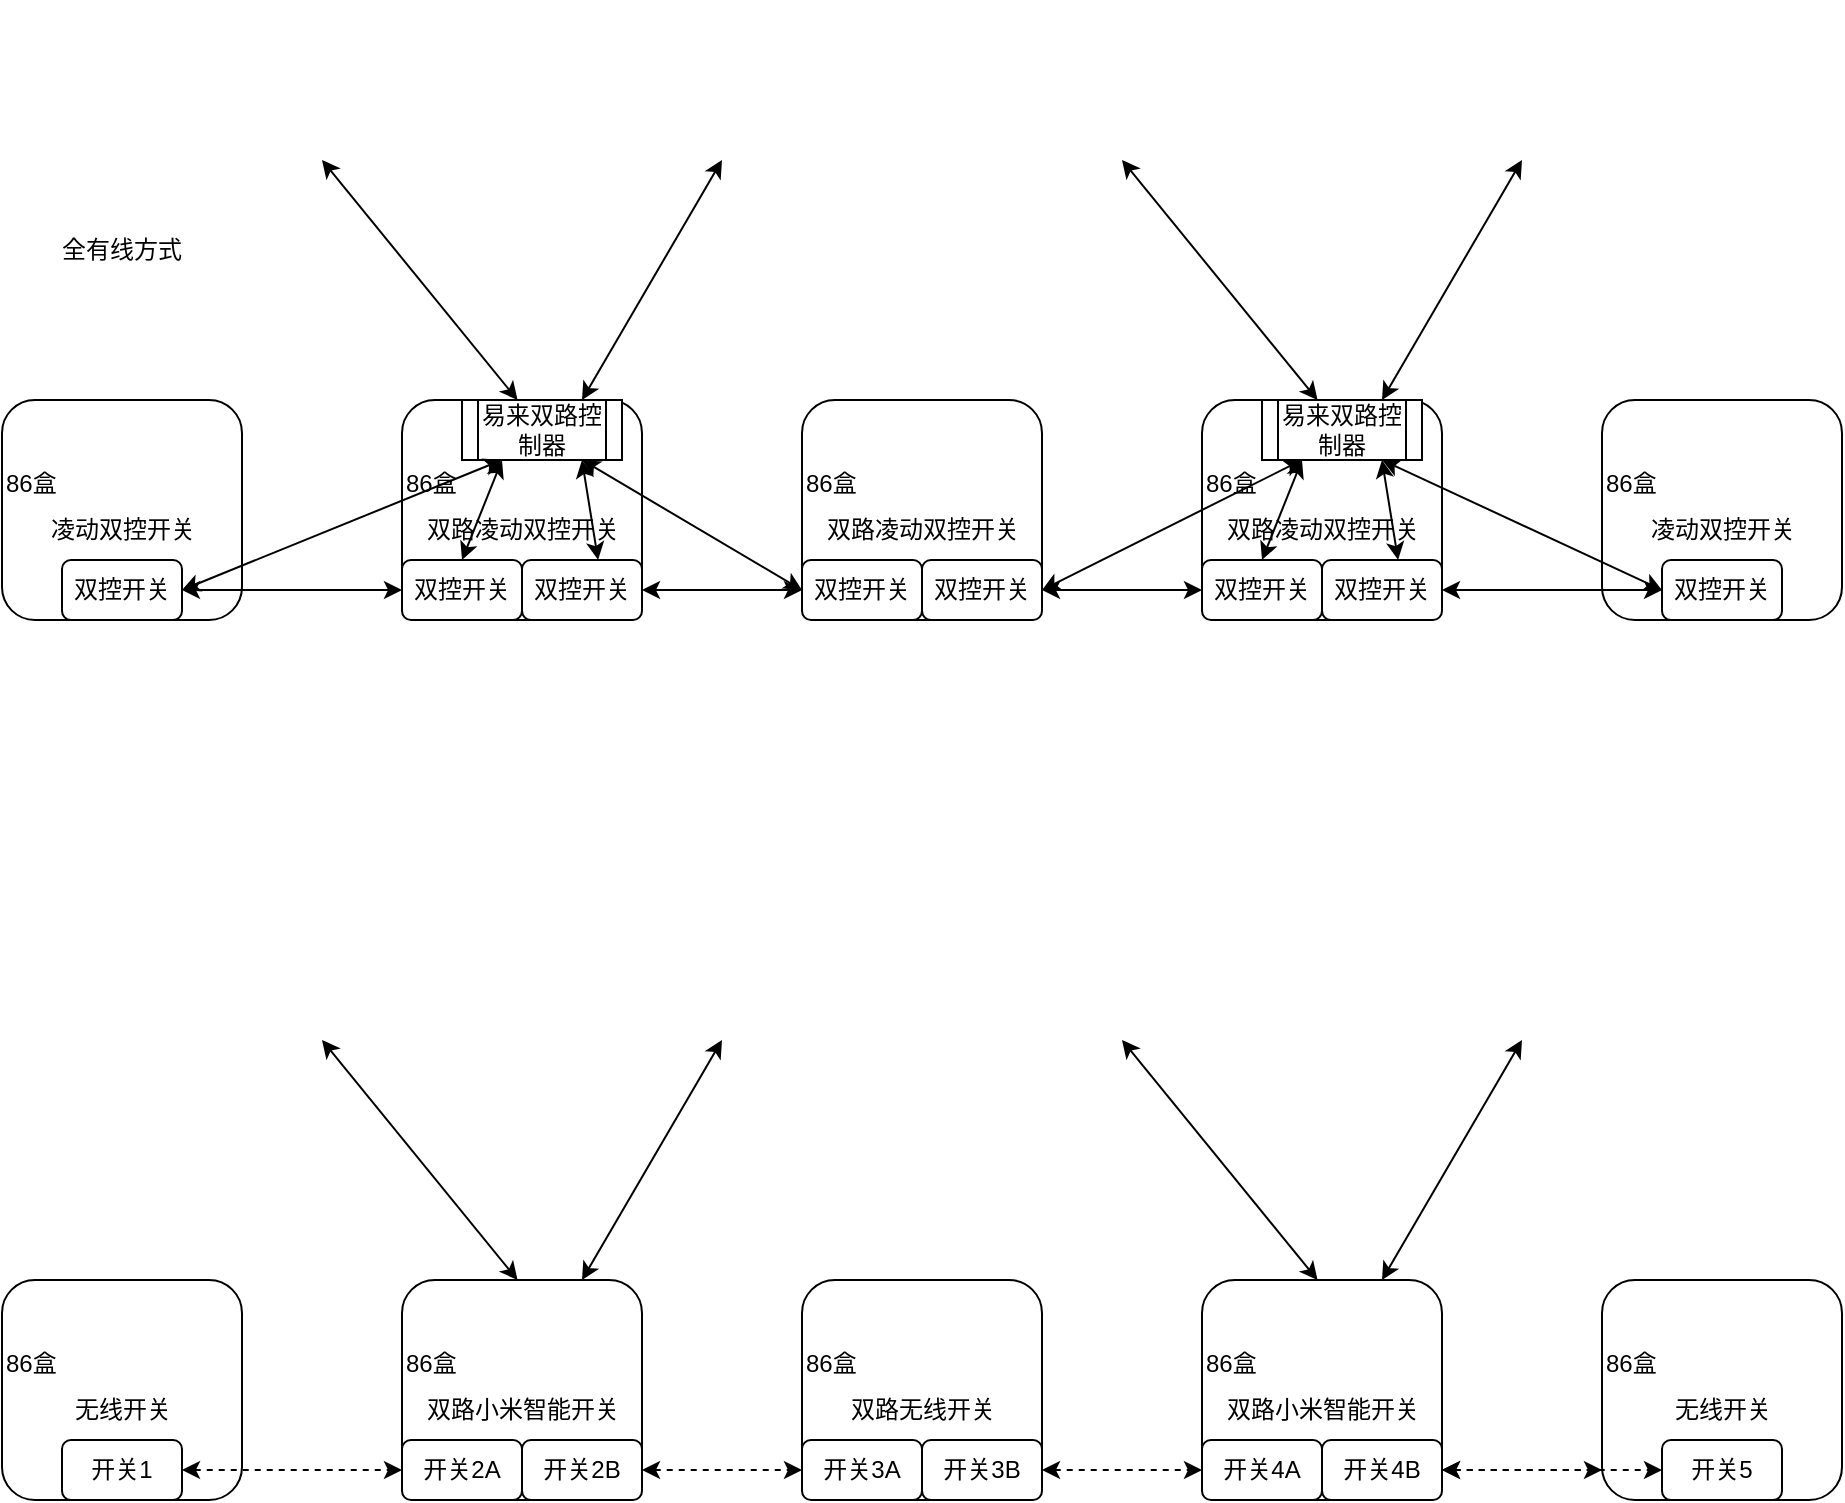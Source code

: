 <mxfile version="20.5.3" type="github">
  <diagram id="C55GAdEgixcBntScY-7r" name="第 1 页">
    <mxGraphModel dx="1453" dy="962" grid="1" gridSize="10" guides="1" tooltips="1" connect="1" arrows="1" fold="1" page="1" pageScale="1" pageWidth="827" pageHeight="1169" math="0" shadow="0">
      <root>
        <mxCell id="0" />
        <mxCell id="1" parent="0" />
        <mxCell id="GCaUtwYMzPnIk7fHXFFh-43" value="" style="group" parent="1" vertex="1" connectable="0">
          <mxGeometry y="400" width="120" height="110" as="geometry" />
        </mxCell>
        <mxCell id="GCaUtwYMzPnIk7fHXFFh-23" value="&lt;p&gt;86盒&lt;/p&gt;&lt;p&gt;&lt;br&gt;&lt;/p&gt;" style="rounded=1;whiteSpace=wrap;html=1;align=left;" parent="GCaUtwYMzPnIk7fHXFFh-43" vertex="1">
          <mxGeometry width="120" height="110" as="geometry" />
        </mxCell>
        <mxCell id="GCaUtwYMzPnIk7fHXFFh-28" value="双控开关" style="rounded=1;whiteSpace=wrap;html=1;" parent="GCaUtwYMzPnIk7fHXFFh-43" vertex="1">
          <mxGeometry x="30" y="80" width="60" height="30" as="geometry" />
        </mxCell>
        <mxCell id="GCaUtwYMzPnIk7fHXFFh-32" value="凌动双控开关" style="text;html=1;align=center;verticalAlign=middle;resizable=0;points=[];autosize=1;strokeColor=none;fillColor=none;" parent="GCaUtwYMzPnIk7fHXFFh-43" vertex="1">
          <mxGeometry x="10" y="50" width="100" height="30" as="geometry" />
        </mxCell>
        <mxCell id="GCaUtwYMzPnIk7fHXFFh-52" value="" style="group" parent="1" vertex="1" connectable="0">
          <mxGeometry x="800" y="400" width="120" height="110" as="geometry" />
        </mxCell>
        <mxCell id="GCaUtwYMzPnIk7fHXFFh-53" value="&lt;p&gt;86盒&lt;/p&gt;&lt;p&gt;&lt;br&gt;&lt;/p&gt;" style="rounded=1;whiteSpace=wrap;html=1;align=left;" parent="GCaUtwYMzPnIk7fHXFFh-52" vertex="1">
          <mxGeometry width="120" height="110" as="geometry" />
        </mxCell>
        <mxCell id="GCaUtwYMzPnIk7fHXFFh-54" value="双控开关" style="rounded=1;whiteSpace=wrap;html=1;" parent="GCaUtwYMzPnIk7fHXFFh-52" vertex="1">
          <mxGeometry x="30" y="80" width="60" height="30" as="geometry" />
        </mxCell>
        <mxCell id="GCaUtwYMzPnIk7fHXFFh-55" value="凌动双控开关" style="text;html=1;align=center;verticalAlign=middle;resizable=0;points=[];autosize=1;strokeColor=none;fillColor=none;" parent="GCaUtwYMzPnIk7fHXFFh-52" vertex="1">
          <mxGeometry x="10" y="50" width="100" height="30" as="geometry" />
        </mxCell>
        <mxCell id="GCaUtwYMzPnIk7fHXFFh-64" value="" style="group" parent="1" vertex="1" connectable="0">
          <mxGeometry x="400" y="400" width="120" height="110" as="geometry" />
        </mxCell>
        <mxCell id="GCaUtwYMzPnIk7fHXFFh-57" value="&lt;p&gt;86盒&lt;/p&gt;&lt;p&gt;&lt;br&gt;&lt;/p&gt;" style="rounded=1;whiteSpace=wrap;html=1;align=left;" parent="GCaUtwYMzPnIk7fHXFFh-64" vertex="1">
          <mxGeometry width="120" height="110" as="geometry" />
        </mxCell>
        <mxCell id="GCaUtwYMzPnIk7fHXFFh-59" value="双控开关" style="rounded=1;whiteSpace=wrap;html=1;" parent="GCaUtwYMzPnIk7fHXFFh-64" vertex="1">
          <mxGeometry y="80" width="60" height="30" as="geometry" />
        </mxCell>
        <mxCell id="GCaUtwYMzPnIk7fHXFFh-60" value="双控开关" style="rounded=1;whiteSpace=wrap;html=1;" parent="GCaUtwYMzPnIk7fHXFFh-64" vertex="1">
          <mxGeometry x="60" y="80" width="60" height="30" as="geometry" />
        </mxCell>
        <mxCell id="GCaUtwYMzPnIk7fHXFFh-61" value="双路凌动双控开关" style="text;html=1;align=center;verticalAlign=middle;resizable=0;points=[];autosize=1;strokeColor=none;fillColor=none;" parent="GCaUtwYMzPnIk7fHXFFh-64" vertex="1">
          <mxGeometry y="50" width="120" height="30" as="geometry" />
        </mxCell>
        <mxCell id="GCaUtwYMzPnIk7fHXFFh-66" value="" style="group" parent="1" vertex="1" connectable="0">
          <mxGeometry x="120" y="200" width="280" height="310" as="geometry" />
        </mxCell>
        <mxCell id="GCaUtwYMzPnIk7fHXFFh-2" value="" style="shape=image;html=1;verticalAlign=top;verticalLabelPosition=bottom;labelBackgroundColor=#ffffff;imageAspect=0;aspect=fixed;image=https://cdn1.iconfinder.com/data/icons/ui-essential-17/32/UI_Essential_Outline_1_essential-app-ui-creative-idea-lamp-128.png" parent="GCaUtwYMzPnIk7fHXFFh-66" vertex="1">
          <mxGeometry width="80" height="80" as="geometry" />
        </mxCell>
        <mxCell id="GCaUtwYMzPnIk7fHXFFh-3" value="" style="shape=image;html=1;verticalAlign=top;verticalLabelPosition=bottom;labelBackgroundColor=#ffffff;imageAspect=0;aspect=fixed;image=https://cdn1.iconfinder.com/data/icons/ui-essential-17/32/UI_Essential_Outline_1_essential-app-ui-creative-idea-lamp-128.png" parent="GCaUtwYMzPnIk7fHXFFh-66" vertex="1">
          <mxGeometry x="200" width="80" height="80" as="geometry" />
        </mxCell>
        <mxCell id="GCaUtwYMzPnIk7fHXFFh-8" value="" style="endArrow=classic;startArrow=classic;html=1;rounded=0;entryX=0.5;entryY=1;entryDx=0;entryDy=0;" parent="GCaUtwYMzPnIk7fHXFFh-66" source="GCaUtwYMzPnIk7fHXFFh-5" target="GCaUtwYMzPnIk7fHXFFh-2" edge="1">
          <mxGeometry width="50" height="50" relative="1" as="geometry">
            <mxPoint x="260" y="90" as="sourcePoint" />
            <mxPoint x="310" y="40" as="targetPoint" />
          </mxGeometry>
        </mxCell>
        <mxCell id="GCaUtwYMzPnIk7fHXFFh-10" value="" style="endArrow=classic;startArrow=classic;html=1;rounded=0;entryX=0.5;entryY=1;entryDx=0;entryDy=0;exitX=0.75;exitY=0;exitDx=0;exitDy=0;" parent="GCaUtwYMzPnIk7fHXFFh-66" source="GCaUtwYMzPnIk7fHXFFh-5" target="GCaUtwYMzPnIk7fHXFFh-3" edge="1">
          <mxGeometry width="50" height="50" relative="1" as="geometry">
            <mxPoint x="230" y="180" as="sourcePoint" />
            <mxPoint x="90" y="90" as="targetPoint" />
          </mxGeometry>
        </mxCell>
        <mxCell id="GCaUtwYMzPnIk7fHXFFh-42" value="" style="group" parent="GCaUtwYMzPnIk7fHXFFh-66" vertex="1" connectable="0">
          <mxGeometry x="80" y="200" width="120" height="110" as="geometry" />
        </mxCell>
        <mxCell id="GCaUtwYMzPnIk7fHXFFh-4" value="&lt;p&gt;86盒&lt;/p&gt;&lt;p&gt;&lt;br&gt;&lt;/p&gt;" style="rounded=1;whiteSpace=wrap;html=1;align=left;" parent="GCaUtwYMzPnIk7fHXFFh-42" vertex="1">
          <mxGeometry width="120" height="110" as="geometry" />
        </mxCell>
        <mxCell id="GCaUtwYMzPnIk7fHXFFh-5" value="易来双路控制器" style="shape=process;whiteSpace=wrap;html=1;backgroundOutline=1;" parent="GCaUtwYMzPnIk7fHXFFh-42" vertex="1">
          <mxGeometry x="30" width="80" height="30" as="geometry" />
        </mxCell>
        <mxCell id="GCaUtwYMzPnIk7fHXFFh-29" value="双控开关" style="rounded=1;whiteSpace=wrap;html=1;" parent="GCaUtwYMzPnIk7fHXFFh-42" vertex="1">
          <mxGeometry y="80" width="60" height="30" as="geometry" />
        </mxCell>
        <mxCell id="GCaUtwYMzPnIk7fHXFFh-30" value="双控开关" style="rounded=1;whiteSpace=wrap;html=1;" parent="GCaUtwYMzPnIk7fHXFFh-42" vertex="1">
          <mxGeometry x="60" y="80" width="60" height="30" as="geometry" />
        </mxCell>
        <mxCell id="GCaUtwYMzPnIk7fHXFFh-33" value="双路凌动双控开关" style="text;html=1;align=center;verticalAlign=middle;resizable=0;points=[];autosize=1;strokeColor=none;fillColor=none;" parent="GCaUtwYMzPnIk7fHXFFh-42" vertex="1">
          <mxGeometry y="50" width="120" height="30" as="geometry" />
        </mxCell>
        <mxCell id="GCaUtwYMzPnIk7fHXFFh-40" value="" style="endArrow=classic;startArrow=classic;html=1;rounded=0;exitX=0.25;exitY=1;exitDx=0;exitDy=0;" parent="GCaUtwYMzPnIk7fHXFFh-42" source="GCaUtwYMzPnIk7fHXFFh-5" edge="1">
          <mxGeometry width="50" height="50" relative="1" as="geometry">
            <mxPoint x="-90" y="115" as="sourcePoint" />
            <mxPoint x="30" y="80" as="targetPoint" />
          </mxGeometry>
        </mxCell>
        <mxCell id="GCaUtwYMzPnIk7fHXFFh-41" value="" style="endArrow=classic;startArrow=classic;html=1;rounded=0;exitX=0.75;exitY=1;exitDx=0;exitDy=0;entryX=0.817;entryY=1;entryDx=0;entryDy=0;entryPerimeter=0;" parent="GCaUtwYMzPnIk7fHXFFh-42" source="GCaUtwYMzPnIk7fHXFFh-5" target="GCaUtwYMzPnIk7fHXFFh-33" edge="1">
          <mxGeometry width="50" height="50" relative="1" as="geometry">
            <mxPoint x="60" y="40" as="sourcePoint" />
            <mxPoint x="40" y="90" as="targetPoint" />
          </mxGeometry>
        </mxCell>
        <mxCell id="GCaUtwYMzPnIk7fHXFFh-67" value="" style="group" parent="1" vertex="1" connectable="0">
          <mxGeometry x="520" y="200" width="280" height="310" as="geometry" />
        </mxCell>
        <mxCell id="GCaUtwYMzPnIk7fHXFFh-68" value="" style="shape=image;html=1;verticalAlign=top;verticalLabelPosition=bottom;labelBackgroundColor=#ffffff;imageAspect=0;aspect=fixed;image=https://cdn1.iconfinder.com/data/icons/ui-essential-17/32/UI_Essential_Outline_1_essential-app-ui-creative-idea-lamp-128.png" parent="GCaUtwYMzPnIk7fHXFFh-67" vertex="1">
          <mxGeometry width="80" height="80" as="geometry" />
        </mxCell>
        <mxCell id="GCaUtwYMzPnIk7fHXFFh-69" value="" style="shape=image;html=1;verticalAlign=top;verticalLabelPosition=bottom;labelBackgroundColor=#ffffff;imageAspect=0;aspect=fixed;image=https://cdn1.iconfinder.com/data/icons/ui-essential-17/32/UI_Essential_Outline_1_essential-app-ui-creative-idea-lamp-128.png" parent="GCaUtwYMzPnIk7fHXFFh-67" vertex="1">
          <mxGeometry x="200" width="80" height="80" as="geometry" />
        </mxCell>
        <mxCell id="GCaUtwYMzPnIk7fHXFFh-70" value="" style="endArrow=classic;startArrow=classic;html=1;rounded=0;entryX=0.5;entryY=1;entryDx=0;entryDy=0;" parent="GCaUtwYMzPnIk7fHXFFh-67" source="GCaUtwYMzPnIk7fHXFFh-74" target="GCaUtwYMzPnIk7fHXFFh-68" edge="1">
          <mxGeometry width="50" height="50" relative="1" as="geometry">
            <mxPoint x="260" y="90" as="sourcePoint" />
            <mxPoint x="310" y="40" as="targetPoint" />
          </mxGeometry>
        </mxCell>
        <mxCell id="GCaUtwYMzPnIk7fHXFFh-71" value="" style="endArrow=classic;startArrow=classic;html=1;rounded=0;entryX=0.5;entryY=1;entryDx=0;entryDy=0;exitX=0.75;exitY=0;exitDx=0;exitDy=0;" parent="GCaUtwYMzPnIk7fHXFFh-67" source="GCaUtwYMzPnIk7fHXFFh-74" target="GCaUtwYMzPnIk7fHXFFh-69" edge="1">
          <mxGeometry width="50" height="50" relative="1" as="geometry">
            <mxPoint x="230" y="180" as="sourcePoint" />
            <mxPoint x="90" y="90" as="targetPoint" />
          </mxGeometry>
        </mxCell>
        <mxCell id="GCaUtwYMzPnIk7fHXFFh-72" value="" style="group" parent="GCaUtwYMzPnIk7fHXFFh-67" vertex="1" connectable="0">
          <mxGeometry x="80" y="200" width="120" height="110" as="geometry" />
        </mxCell>
        <mxCell id="GCaUtwYMzPnIk7fHXFFh-73" value="&lt;p&gt;86盒&lt;/p&gt;&lt;p&gt;&lt;br&gt;&lt;/p&gt;" style="rounded=1;whiteSpace=wrap;html=1;align=left;" parent="GCaUtwYMzPnIk7fHXFFh-72" vertex="1">
          <mxGeometry width="120" height="110" as="geometry" />
        </mxCell>
        <mxCell id="GCaUtwYMzPnIk7fHXFFh-74" value="易来双路控制器" style="shape=process;whiteSpace=wrap;html=1;backgroundOutline=1;" parent="GCaUtwYMzPnIk7fHXFFh-72" vertex="1">
          <mxGeometry x="30" width="80" height="30" as="geometry" />
        </mxCell>
        <mxCell id="GCaUtwYMzPnIk7fHXFFh-75" value="双控开关" style="rounded=1;whiteSpace=wrap;html=1;" parent="GCaUtwYMzPnIk7fHXFFh-72" vertex="1">
          <mxGeometry y="80" width="60" height="30" as="geometry" />
        </mxCell>
        <mxCell id="GCaUtwYMzPnIk7fHXFFh-76" value="双控开关" style="rounded=1;whiteSpace=wrap;html=1;" parent="GCaUtwYMzPnIk7fHXFFh-72" vertex="1">
          <mxGeometry x="60" y="80" width="60" height="30" as="geometry" />
        </mxCell>
        <mxCell id="GCaUtwYMzPnIk7fHXFFh-77" value="双路凌动双控开关" style="text;html=1;align=center;verticalAlign=middle;resizable=0;points=[];autosize=1;strokeColor=none;fillColor=none;" parent="GCaUtwYMzPnIk7fHXFFh-72" vertex="1">
          <mxGeometry y="50" width="120" height="30" as="geometry" />
        </mxCell>
        <mxCell id="GCaUtwYMzPnIk7fHXFFh-78" value="" style="endArrow=classic;startArrow=classic;html=1;rounded=0;exitX=0.25;exitY=1;exitDx=0;exitDy=0;" parent="GCaUtwYMzPnIk7fHXFFh-72" source="GCaUtwYMzPnIk7fHXFFh-74" edge="1">
          <mxGeometry width="50" height="50" relative="1" as="geometry">
            <mxPoint x="-90" y="115" as="sourcePoint" />
            <mxPoint x="30" y="80" as="targetPoint" />
          </mxGeometry>
        </mxCell>
        <mxCell id="GCaUtwYMzPnIk7fHXFFh-79" value="" style="endArrow=classic;startArrow=classic;html=1;rounded=0;exitX=0.75;exitY=1;exitDx=0;exitDy=0;entryX=0.817;entryY=1;entryDx=0;entryDy=0;entryPerimeter=0;" parent="GCaUtwYMzPnIk7fHXFFh-72" source="GCaUtwYMzPnIk7fHXFFh-74" target="GCaUtwYMzPnIk7fHXFFh-77" edge="1">
          <mxGeometry width="50" height="50" relative="1" as="geometry">
            <mxPoint x="60" y="40" as="sourcePoint" />
            <mxPoint x="40" y="90" as="targetPoint" />
          </mxGeometry>
        </mxCell>
        <mxCell id="GCaUtwYMzPnIk7fHXFFh-39" value="" style="endArrow=classic;startArrow=classic;html=1;rounded=0;exitX=1;exitY=0.5;exitDx=0;exitDy=0;entryX=0.25;entryY=1;entryDx=0;entryDy=0;" parent="1" source="GCaUtwYMzPnIk7fHXFFh-28" target="GCaUtwYMzPnIk7fHXFFh-5" edge="1">
          <mxGeometry width="50" height="50" relative="1" as="geometry">
            <mxPoint x="50" y="479" as="sourcePoint" />
            <mxPoint x="160" y="479" as="targetPoint" />
          </mxGeometry>
        </mxCell>
        <mxCell id="GCaUtwYMzPnIk7fHXFFh-38" value="" style="endArrow=classic;startArrow=classic;html=1;rounded=0;exitX=1;exitY=0.5;exitDx=0;exitDy=0;entryX=0;entryY=0.5;entryDx=0;entryDy=0;" parent="1" source="GCaUtwYMzPnIk7fHXFFh-28" target="GCaUtwYMzPnIk7fHXFFh-29" edge="1">
          <mxGeometry width="50" height="50" relative="1" as="geometry">
            <mxPoint x="190" y="620" as="sourcePoint" />
            <mxPoint x="240" y="570" as="targetPoint" />
          </mxGeometry>
        </mxCell>
        <mxCell id="GCaUtwYMzPnIk7fHXFFh-80" value="" style="endArrow=classic;startArrow=classic;html=1;rounded=0;exitX=1;exitY=0.5;exitDx=0;exitDy=0;" parent="1" source="GCaUtwYMzPnIk7fHXFFh-76" target="GCaUtwYMzPnIk7fHXFFh-54" edge="1">
          <mxGeometry width="50" height="50" relative="1" as="geometry">
            <mxPoint x="720" y="540" as="sourcePoint" />
            <mxPoint x="830" y="540" as="targetPoint" />
          </mxGeometry>
        </mxCell>
        <mxCell id="GCaUtwYMzPnIk7fHXFFh-81" value="" style="endArrow=classic;startArrow=classic;html=1;rounded=0;exitX=1;exitY=0.5;exitDx=0;exitDy=0;" parent="1" source="GCaUtwYMzPnIk7fHXFFh-30" target="GCaUtwYMzPnIk7fHXFFh-59" edge="1">
          <mxGeometry width="50" height="50" relative="1" as="geometry">
            <mxPoint x="340" y="530" as="sourcePoint" />
            <mxPoint x="450" y="530" as="targetPoint" />
          </mxGeometry>
        </mxCell>
        <mxCell id="GCaUtwYMzPnIk7fHXFFh-83" value="" style="endArrow=classic;startArrow=classic;html=1;rounded=0;" parent="1" source="GCaUtwYMzPnIk7fHXFFh-60" target="GCaUtwYMzPnIk7fHXFFh-75" edge="1">
          <mxGeometry width="50" height="50" relative="1" as="geometry">
            <mxPoint x="520" y="500" as="sourcePoint" />
            <mxPoint x="600" y="500" as="targetPoint" />
          </mxGeometry>
        </mxCell>
        <mxCell id="GCaUtwYMzPnIk7fHXFFh-84" value="" style="endArrow=classic;startArrow=classic;html=1;rounded=0;entryX=0.75;entryY=1;entryDx=0;entryDy=0;exitX=0;exitY=0.5;exitDx=0;exitDy=0;" parent="1" source="GCaUtwYMzPnIk7fHXFFh-59" target="GCaUtwYMzPnIk7fHXFFh-5" edge="1">
          <mxGeometry width="50" height="50" relative="1" as="geometry">
            <mxPoint x="100" y="505" as="sourcePoint" />
            <mxPoint x="260" y="440" as="targetPoint" />
          </mxGeometry>
        </mxCell>
        <mxCell id="GCaUtwYMzPnIk7fHXFFh-85" value="" style="endArrow=classic;startArrow=classic;html=1;rounded=0;entryX=0.25;entryY=1;entryDx=0;entryDy=0;exitX=1;exitY=0.5;exitDx=0;exitDy=0;" parent="1" source="GCaUtwYMzPnIk7fHXFFh-60" target="GCaUtwYMzPnIk7fHXFFh-74" edge="1">
          <mxGeometry width="50" height="50" relative="1" as="geometry">
            <mxPoint x="410" y="505" as="sourcePoint" />
            <mxPoint x="300" y="440" as="targetPoint" />
          </mxGeometry>
        </mxCell>
        <mxCell id="GCaUtwYMzPnIk7fHXFFh-86" value="" style="endArrow=classic;startArrow=classic;html=1;rounded=0;entryX=0.75;entryY=1;entryDx=0;entryDy=0;exitX=0;exitY=0.5;exitDx=0;exitDy=0;" parent="1" source="GCaUtwYMzPnIk7fHXFFh-54" target="GCaUtwYMzPnIk7fHXFFh-74" edge="1">
          <mxGeometry width="50" height="50" relative="1" as="geometry">
            <mxPoint x="530" y="505" as="sourcePoint" />
            <mxPoint x="660" y="440" as="targetPoint" />
          </mxGeometry>
        </mxCell>
        <mxCell id="W3iB199qBJ8o43H76Pn8-48" value="" style="group" parent="1" vertex="1" connectable="0">
          <mxGeometry y="840" width="120" height="110" as="geometry" />
        </mxCell>
        <mxCell id="W3iB199qBJ8o43H76Pn8-49" value="&lt;p&gt;86盒&lt;/p&gt;&lt;p&gt;&lt;br&gt;&lt;/p&gt;" style="rounded=1;whiteSpace=wrap;html=1;align=left;" parent="W3iB199qBJ8o43H76Pn8-48" vertex="1">
          <mxGeometry width="120" height="110" as="geometry" />
        </mxCell>
        <mxCell id="W3iB199qBJ8o43H76Pn8-50" value="开关1" style="rounded=1;whiteSpace=wrap;html=1;" parent="W3iB199qBJ8o43H76Pn8-48" vertex="1">
          <mxGeometry x="30" y="80" width="60" height="30" as="geometry" />
        </mxCell>
        <mxCell id="W3iB199qBJ8o43H76Pn8-51" value="无线开关" style="text;html=1;align=center;verticalAlign=middle;resizable=0;points=[];autosize=1;strokeColor=none;fillColor=none;" parent="W3iB199qBJ8o43H76Pn8-48" vertex="1">
          <mxGeometry x="25" y="50" width="70" height="30" as="geometry" />
        </mxCell>
        <mxCell id="W3iB199qBJ8o43H76Pn8-52" value="" style="group" parent="1" vertex="1" connectable="0">
          <mxGeometry x="800" y="840" width="120" height="110" as="geometry" />
        </mxCell>
        <mxCell id="W3iB199qBJ8o43H76Pn8-53" value="&lt;p&gt;86盒&lt;/p&gt;&lt;p&gt;&lt;br&gt;&lt;/p&gt;" style="rounded=1;whiteSpace=wrap;html=1;align=left;" parent="W3iB199qBJ8o43H76Pn8-52" vertex="1">
          <mxGeometry width="120" height="110" as="geometry" />
        </mxCell>
        <mxCell id="W3iB199qBJ8o43H76Pn8-54" value="开关5" style="rounded=1;whiteSpace=wrap;html=1;" parent="W3iB199qBJ8o43H76Pn8-52" vertex="1">
          <mxGeometry x="30" y="80" width="60" height="30" as="geometry" />
        </mxCell>
        <mxCell id="W3iB199qBJ8o43H76Pn8-55" value="无线开关" style="text;html=1;align=center;verticalAlign=middle;resizable=0;points=[];autosize=1;strokeColor=none;fillColor=none;" parent="W3iB199qBJ8o43H76Pn8-52" vertex="1">
          <mxGeometry x="25" y="50" width="70" height="30" as="geometry" />
        </mxCell>
        <mxCell id="W3iB199qBJ8o43H76Pn8-56" value="" style="group" parent="1" vertex="1" connectable="0">
          <mxGeometry x="400" y="840" width="120" height="110" as="geometry" />
        </mxCell>
        <mxCell id="W3iB199qBJ8o43H76Pn8-57" value="&lt;p&gt;86盒&lt;/p&gt;&lt;p&gt;&lt;br&gt;&lt;/p&gt;" style="rounded=1;whiteSpace=wrap;html=1;align=left;" parent="W3iB199qBJ8o43H76Pn8-56" vertex="1">
          <mxGeometry width="120" height="110" as="geometry" />
        </mxCell>
        <mxCell id="W3iB199qBJ8o43H76Pn8-58" value="开关3A" style="rounded=1;whiteSpace=wrap;html=1;" parent="W3iB199qBJ8o43H76Pn8-56" vertex="1">
          <mxGeometry y="80" width="60" height="30" as="geometry" />
        </mxCell>
        <mxCell id="W3iB199qBJ8o43H76Pn8-59" value="开关3B" style="rounded=1;whiteSpace=wrap;html=1;" parent="W3iB199qBJ8o43H76Pn8-56" vertex="1">
          <mxGeometry x="60" y="80" width="60" height="30" as="geometry" />
        </mxCell>
        <mxCell id="W3iB199qBJ8o43H76Pn8-60" value="双路无线开关" style="text;html=1;align=center;verticalAlign=middle;resizable=0;points=[];autosize=1;strokeColor=none;fillColor=none;" parent="W3iB199qBJ8o43H76Pn8-56" vertex="1">
          <mxGeometry x="10" y="50" width="100" height="30" as="geometry" />
        </mxCell>
        <mxCell id="W3iB199qBJ8o43H76Pn8-88" value="" style="endArrow=classic;startArrow=classic;html=1;rounded=0;exitX=1;exitY=0.5;exitDx=0;exitDy=0;entryX=0;entryY=0.5;entryDx=0;entryDy=0;dashed=1;" parent="1" source="W3iB199qBJ8o43H76Pn8-50" target="W3iB199qBJ8o43H76Pn8-69" edge="1">
          <mxGeometry width="50" height="50" relative="1" as="geometry">
            <mxPoint x="190" y="1060" as="sourcePoint" />
            <mxPoint x="240" y="1010" as="targetPoint" />
          </mxGeometry>
        </mxCell>
        <mxCell id="W3iB199qBJ8o43H76Pn8-89" value="" style="endArrow=classic;startArrow=classic;html=1;rounded=0;exitX=1;exitY=0.5;exitDx=0;exitDy=0;dashed=1;" parent="1" target="W3iB199qBJ8o43H76Pn8-54" edge="1">
          <mxGeometry width="50" height="50" relative="1" as="geometry">
            <mxPoint x="720" y="935" as="sourcePoint" />
            <mxPoint x="830" y="980" as="targetPoint" />
          </mxGeometry>
        </mxCell>
        <mxCell id="W3iB199qBJ8o43H76Pn8-90" value="" style="endArrow=classic;startArrow=classic;html=1;rounded=0;exitX=1;exitY=0.5;exitDx=0;exitDy=0;dashed=1;" parent="1" source="W3iB199qBJ8o43H76Pn8-70" target="W3iB199qBJ8o43H76Pn8-58" edge="1">
          <mxGeometry width="50" height="50" relative="1" as="geometry">
            <mxPoint x="340" y="970" as="sourcePoint" />
            <mxPoint x="450" y="970" as="targetPoint" />
          </mxGeometry>
        </mxCell>
        <mxCell id="W3iB199qBJ8o43H76Pn8-91" value="" style="endArrow=classic;startArrow=classic;html=1;rounded=0;dashed=1;entryX=0;entryY=0.5;entryDx=0;entryDy=0;" parent="1" source="W3iB199qBJ8o43H76Pn8-59" target="W3iB199qBJ8o43H76Pn8-106" edge="1">
          <mxGeometry width="50" height="50" relative="1" as="geometry">
            <mxPoint x="520" y="940" as="sourcePoint" />
            <mxPoint x="600" y="935" as="targetPoint" />
          </mxGeometry>
        </mxCell>
        <mxCell id="W3iB199qBJ8o43H76Pn8-62" value="" style="shape=image;html=1;verticalAlign=top;verticalLabelPosition=bottom;labelBackgroundColor=#ffffff;imageAspect=0;aspect=fixed;image=https://cdn1.iconfinder.com/data/icons/ui-essential-17/32/UI_Essential_Outline_1_essential-app-ui-creative-idea-lamp-128.png" parent="1" vertex="1">
          <mxGeometry x="120" y="640" width="80" height="80" as="geometry" />
        </mxCell>
        <mxCell id="W3iB199qBJ8o43H76Pn8-63" value="" style="shape=image;html=1;verticalAlign=top;verticalLabelPosition=bottom;labelBackgroundColor=#ffffff;imageAspect=0;aspect=fixed;image=https://cdn1.iconfinder.com/data/icons/ui-essential-17/32/UI_Essential_Outline_1_essential-app-ui-creative-idea-lamp-128.png" parent="1" vertex="1">
          <mxGeometry x="320" y="640" width="80" height="80" as="geometry" />
        </mxCell>
        <mxCell id="W3iB199qBJ8o43H76Pn8-64" value="" style="endArrow=classic;startArrow=classic;html=1;rounded=0;entryX=0.5;entryY=1;entryDx=0;entryDy=0;" parent="1" target="W3iB199qBJ8o43H76Pn8-62" edge="1">
          <mxGeometry width="50" height="50" relative="1" as="geometry">
            <mxPoint x="257.778" y="840" as="sourcePoint" />
            <mxPoint x="430" y="680" as="targetPoint" />
          </mxGeometry>
        </mxCell>
        <mxCell id="W3iB199qBJ8o43H76Pn8-65" value="" style="endArrow=classic;startArrow=classic;html=1;rounded=0;entryX=0.5;entryY=1;entryDx=0;entryDy=0;exitX=0.75;exitY=0;exitDx=0;exitDy=0;" parent="1" target="W3iB199qBJ8o43H76Pn8-63" edge="1">
          <mxGeometry width="50" height="50" relative="1" as="geometry">
            <mxPoint x="290" y="840" as="sourcePoint" />
            <mxPoint x="210" y="730" as="targetPoint" />
          </mxGeometry>
        </mxCell>
        <mxCell id="W3iB199qBJ8o43H76Pn8-67" value="&lt;p&gt;86盒&lt;/p&gt;&lt;p&gt;&lt;br&gt;&lt;/p&gt;" style="rounded=1;whiteSpace=wrap;html=1;align=left;" parent="1" vertex="1">
          <mxGeometry x="200" y="840" width="120" height="110" as="geometry" />
        </mxCell>
        <mxCell id="W3iB199qBJ8o43H76Pn8-69" value="开关2A" style="rounded=1;whiteSpace=wrap;html=1;" parent="1" vertex="1">
          <mxGeometry x="200" y="920" width="60" height="30" as="geometry" />
        </mxCell>
        <mxCell id="W3iB199qBJ8o43H76Pn8-70" value="开关2B" style="rounded=1;whiteSpace=wrap;html=1;" parent="1" vertex="1">
          <mxGeometry x="260" y="920" width="60" height="30" as="geometry" />
        </mxCell>
        <mxCell id="W3iB199qBJ8o43H76Pn8-71" value="双路小米智能开关" style="text;html=1;align=center;verticalAlign=middle;resizable=0;points=[];autosize=1;strokeColor=none;fillColor=none;" parent="1" vertex="1">
          <mxGeometry x="200" y="890" width="120" height="30" as="geometry" />
        </mxCell>
        <mxCell id="W3iB199qBJ8o43H76Pn8-100" value="" style="endArrow=classic;startArrow=classic;html=1;rounded=0;exitX=1;exitY=0.5;exitDx=0;exitDy=0;dashed=1;" parent="1" source="W3iB199qBJ8o43H76Pn8-107" edge="1">
          <mxGeometry width="50" height="50" relative="1" as="geometry">
            <mxPoint x="740" y="970" as="sourcePoint" />
            <mxPoint x="800" y="935" as="targetPoint" />
          </mxGeometry>
        </mxCell>
        <mxCell id="W3iB199qBJ8o43H76Pn8-101" value="" style="shape=image;html=1;verticalAlign=top;verticalLabelPosition=bottom;labelBackgroundColor=#ffffff;imageAspect=0;aspect=fixed;image=https://cdn1.iconfinder.com/data/icons/ui-essential-17/32/UI_Essential_Outline_1_essential-app-ui-creative-idea-lamp-128.png" parent="1" vertex="1">
          <mxGeometry x="520" y="640" width="80" height="80" as="geometry" />
        </mxCell>
        <mxCell id="W3iB199qBJ8o43H76Pn8-102" value="" style="shape=image;html=1;verticalAlign=top;verticalLabelPosition=bottom;labelBackgroundColor=#ffffff;imageAspect=0;aspect=fixed;image=https://cdn1.iconfinder.com/data/icons/ui-essential-17/32/UI_Essential_Outline_1_essential-app-ui-creative-idea-lamp-128.png" parent="1" vertex="1">
          <mxGeometry x="720" y="640" width="80" height="80" as="geometry" />
        </mxCell>
        <mxCell id="W3iB199qBJ8o43H76Pn8-103" value="" style="endArrow=classic;startArrow=classic;html=1;rounded=0;entryX=0.5;entryY=1;entryDx=0;entryDy=0;" parent="1" target="W3iB199qBJ8o43H76Pn8-101" edge="1">
          <mxGeometry width="50" height="50" relative="1" as="geometry">
            <mxPoint x="657.778" y="840" as="sourcePoint" />
            <mxPoint x="830" y="680" as="targetPoint" />
          </mxGeometry>
        </mxCell>
        <mxCell id="W3iB199qBJ8o43H76Pn8-104" value="" style="endArrow=classic;startArrow=classic;html=1;rounded=0;entryX=0.5;entryY=1;entryDx=0;entryDy=0;exitX=0.75;exitY=0;exitDx=0;exitDy=0;" parent="1" target="W3iB199qBJ8o43H76Pn8-102" edge="1">
          <mxGeometry width="50" height="50" relative="1" as="geometry">
            <mxPoint x="690" y="840" as="sourcePoint" />
            <mxPoint x="610" y="730" as="targetPoint" />
          </mxGeometry>
        </mxCell>
        <mxCell id="W3iB199qBJ8o43H76Pn8-105" value="&lt;p&gt;86盒&lt;/p&gt;&lt;p&gt;&lt;br&gt;&lt;/p&gt;" style="rounded=1;whiteSpace=wrap;html=1;align=left;" parent="1" vertex="1">
          <mxGeometry x="600" y="840" width="120" height="110" as="geometry" />
        </mxCell>
        <mxCell id="W3iB199qBJ8o43H76Pn8-106" value="开关4A" style="rounded=1;whiteSpace=wrap;html=1;" parent="1" vertex="1">
          <mxGeometry x="600" y="920" width="60" height="30" as="geometry" />
        </mxCell>
        <mxCell id="W3iB199qBJ8o43H76Pn8-107" value="开关4B" style="rounded=1;whiteSpace=wrap;html=1;" parent="1" vertex="1">
          <mxGeometry x="660" y="920" width="60" height="30" as="geometry" />
        </mxCell>
        <mxCell id="W3iB199qBJ8o43H76Pn8-108" value="双路小米智能开关" style="text;html=1;align=center;verticalAlign=middle;resizable=0;points=[];autosize=1;strokeColor=none;fillColor=none;" parent="1" vertex="1">
          <mxGeometry x="600" y="890" width="120" height="30" as="geometry" />
        </mxCell>
        <mxCell id="lkS-sAUaGlAzwRy_0zqi-2" value="全有线方式" style="text;html=1;strokeColor=none;fillColor=none;align=center;verticalAlign=middle;whiteSpace=wrap;rounded=0;" vertex="1" parent="1">
          <mxGeometry x="10" y="310" width="100" height="30" as="geometry" />
        </mxCell>
      </root>
    </mxGraphModel>
  </diagram>
</mxfile>
